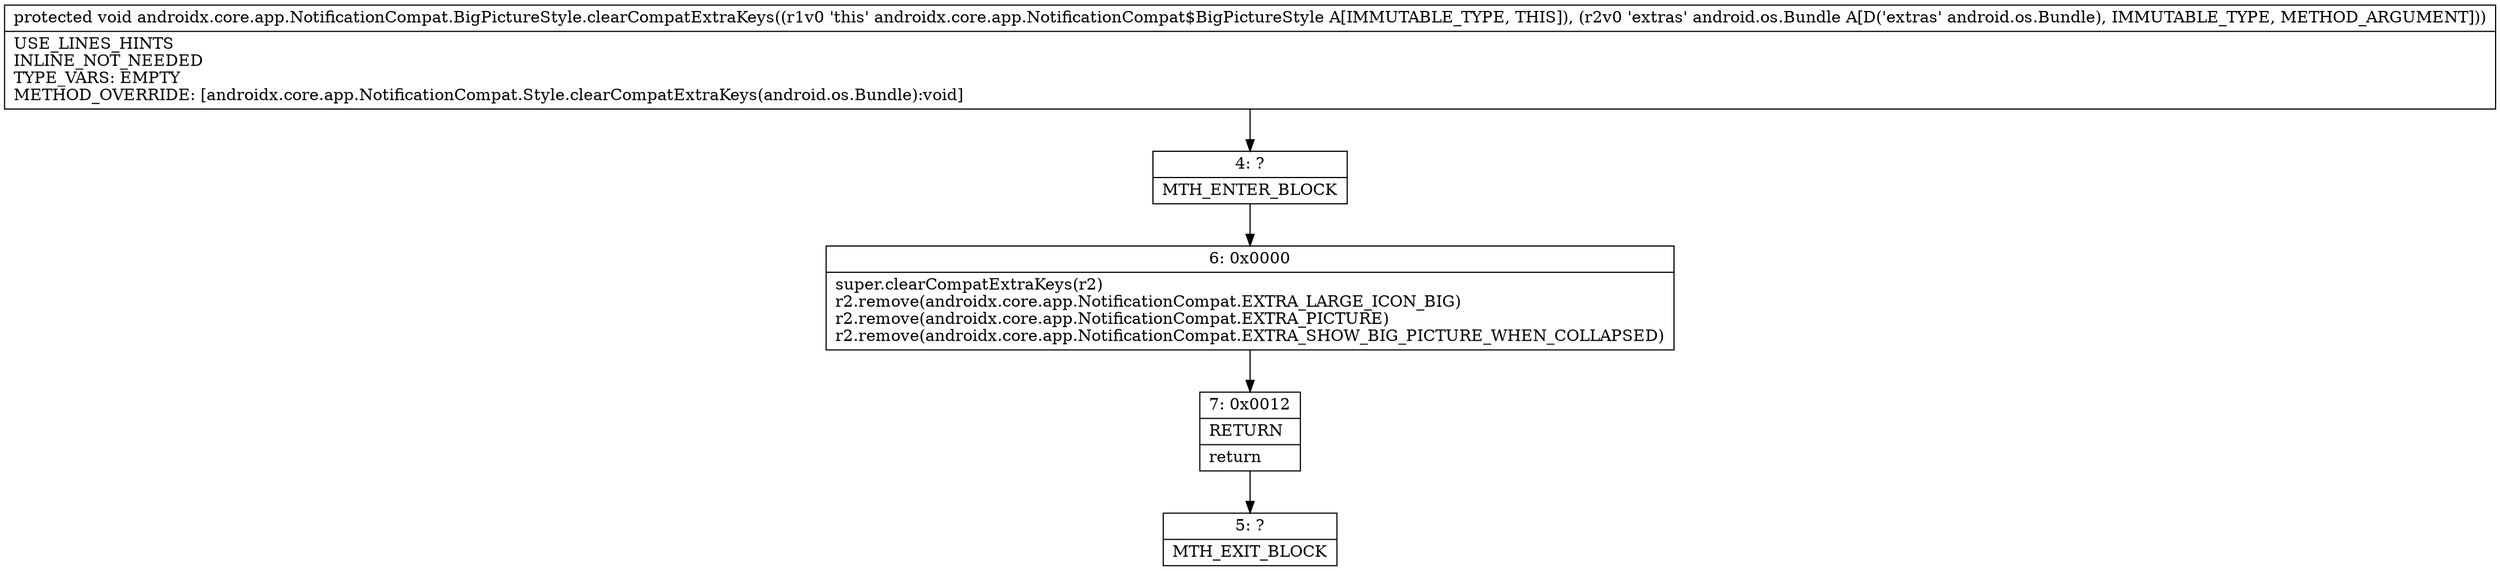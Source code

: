 digraph "CFG forandroidx.core.app.NotificationCompat.BigPictureStyle.clearCompatExtraKeys(Landroid\/os\/Bundle;)V" {
Node_4 [shape=record,label="{4\:\ ?|MTH_ENTER_BLOCK\l}"];
Node_6 [shape=record,label="{6\:\ 0x0000|super.clearCompatExtraKeys(r2)\lr2.remove(androidx.core.app.NotificationCompat.EXTRA_LARGE_ICON_BIG)\lr2.remove(androidx.core.app.NotificationCompat.EXTRA_PICTURE)\lr2.remove(androidx.core.app.NotificationCompat.EXTRA_SHOW_BIG_PICTURE_WHEN_COLLAPSED)\l}"];
Node_7 [shape=record,label="{7\:\ 0x0012|RETURN\l|return\l}"];
Node_5 [shape=record,label="{5\:\ ?|MTH_EXIT_BLOCK\l}"];
MethodNode[shape=record,label="{protected void androidx.core.app.NotificationCompat.BigPictureStyle.clearCompatExtraKeys((r1v0 'this' androidx.core.app.NotificationCompat$BigPictureStyle A[IMMUTABLE_TYPE, THIS]), (r2v0 'extras' android.os.Bundle A[D('extras' android.os.Bundle), IMMUTABLE_TYPE, METHOD_ARGUMENT]))  | USE_LINES_HINTS\lINLINE_NOT_NEEDED\lTYPE_VARS: EMPTY\lMETHOD_OVERRIDE: [androidx.core.app.NotificationCompat.Style.clearCompatExtraKeys(android.os.Bundle):void]\l}"];
MethodNode -> Node_4;Node_4 -> Node_6;
Node_6 -> Node_7;
Node_7 -> Node_5;
}


